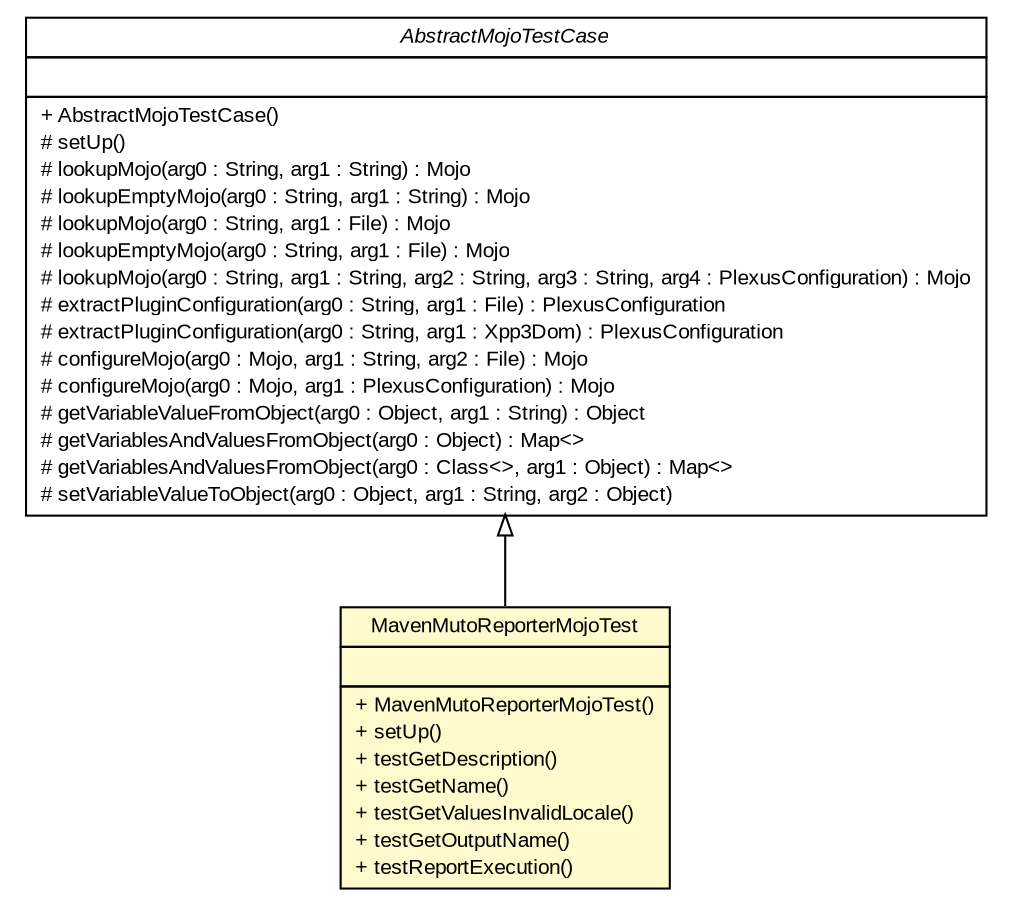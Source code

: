 #!/usr/local/bin/dot
#
# Class diagram 
# Generated by UMLGraph version R5_6 (http://www.umlgraph.org/)
#

digraph G {
	edge [fontname="arial",fontsize=10,labelfontname="arial",labelfontsize=10];
	node [fontname="arial",fontsize=10,shape=plaintext];
	nodesep=0.25;
	ranksep=0.5;
	// com.github.mkolisnyk.muto.reporter.MavenMutoReporterMojoTest
	c271 [label=<<table title="com.github.mkolisnyk.muto.reporter.MavenMutoReporterMojoTest" border="0" cellborder="1" cellspacing="0" cellpadding="2" port="p" bgcolor="lemonChiffon" href="./MavenMutoReporterMojoTest.html">
		<tr><td><table border="0" cellspacing="0" cellpadding="1">
<tr><td align="center" balign="center"> MavenMutoReporterMojoTest </td></tr>
		</table></td></tr>
		<tr><td><table border="0" cellspacing="0" cellpadding="1">
<tr><td align="left" balign="left">  </td></tr>
		</table></td></tr>
		<tr><td><table border="0" cellspacing="0" cellpadding="1">
<tr><td align="left" balign="left"> + MavenMutoReporterMojoTest() </td></tr>
<tr><td align="left" balign="left"> + setUp() </td></tr>
<tr><td align="left" balign="left"> + testGetDescription() </td></tr>
<tr><td align="left" balign="left"> + testGetName() </td></tr>
<tr><td align="left" balign="left"> + testGetValuesInvalidLocale() </td></tr>
<tr><td align="left" balign="left"> + testGetOutputName() </td></tr>
<tr><td align="left" balign="left"> + testReportExecution() </td></tr>
		</table></td></tr>
		</table>>, URL="./MavenMutoReporterMojoTest.html", fontname="arial", fontcolor="black", fontsize=10.0];
	//com.github.mkolisnyk.muto.reporter.MavenMutoReporterMojoTest extends org.apache.maven.plugin.testing.AbstractMojoTestCase
	c274:p -> c271:p [dir=back,arrowtail=empty];
	// org.apache.maven.plugin.testing.AbstractMojoTestCase
	c274 [label=<<table title="org.apache.maven.plugin.testing.AbstractMojoTestCase" border="0" cellborder="1" cellspacing="0" cellpadding="2" port="p" href="http://java.sun.com/j2se/1.4.2/docs/api/org/apache/maven/plugin/testing/AbstractMojoTestCase.html">
		<tr><td><table border="0" cellspacing="0" cellpadding="1">
<tr><td align="center" balign="center"><font face="arial italic"> AbstractMojoTestCase </font></td></tr>
		</table></td></tr>
		<tr><td><table border="0" cellspacing="0" cellpadding="1">
<tr><td align="left" balign="left">  </td></tr>
		</table></td></tr>
		<tr><td><table border="0" cellspacing="0" cellpadding="1">
<tr><td align="left" balign="left"> + AbstractMojoTestCase() </td></tr>
<tr><td align="left" balign="left"> # setUp() </td></tr>
<tr><td align="left" balign="left"> # lookupMojo(arg0 : String, arg1 : String) : Mojo </td></tr>
<tr><td align="left" balign="left"> # lookupEmptyMojo(arg0 : String, arg1 : String) : Mojo </td></tr>
<tr><td align="left" balign="left"> # lookupMojo(arg0 : String, arg1 : File) : Mojo </td></tr>
<tr><td align="left" balign="left"> # lookupEmptyMojo(arg0 : String, arg1 : File) : Mojo </td></tr>
<tr><td align="left" balign="left"> # lookupMojo(arg0 : String, arg1 : String, arg2 : String, arg3 : String, arg4 : PlexusConfiguration) : Mojo </td></tr>
<tr><td align="left" balign="left"> # extractPluginConfiguration(arg0 : String, arg1 : File) : PlexusConfiguration </td></tr>
<tr><td align="left" balign="left"> # extractPluginConfiguration(arg0 : String, arg1 : Xpp3Dom) : PlexusConfiguration </td></tr>
<tr><td align="left" balign="left"> # configureMojo(arg0 : Mojo, arg1 : String, arg2 : File) : Mojo </td></tr>
<tr><td align="left" balign="left"> # configureMojo(arg0 : Mojo, arg1 : PlexusConfiguration) : Mojo </td></tr>
<tr><td align="left" balign="left"> # getVariableValueFromObject(arg0 : Object, arg1 : String) : Object </td></tr>
<tr><td align="left" balign="left"> # getVariablesAndValuesFromObject(arg0 : Object) : Map&lt;&gt; </td></tr>
<tr><td align="left" balign="left"> # getVariablesAndValuesFromObject(arg0 : Class&lt;&gt;, arg1 : Object) : Map&lt;&gt; </td></tr>
<tr><td align="left" balign="left"> # setVariableValueToObject(arg0 : Object, arg1 : String, arg2 : Object) </td></tr>
		</table></td></tr>
		</table>>, URL="http://java.sun.com/j2se/1.4.2/docs/api/org/apache/maven/plugin/testing/AbstractMojoTestCase.html", fontname="arial", fontcolor="black", fontsize=10.0];
}

